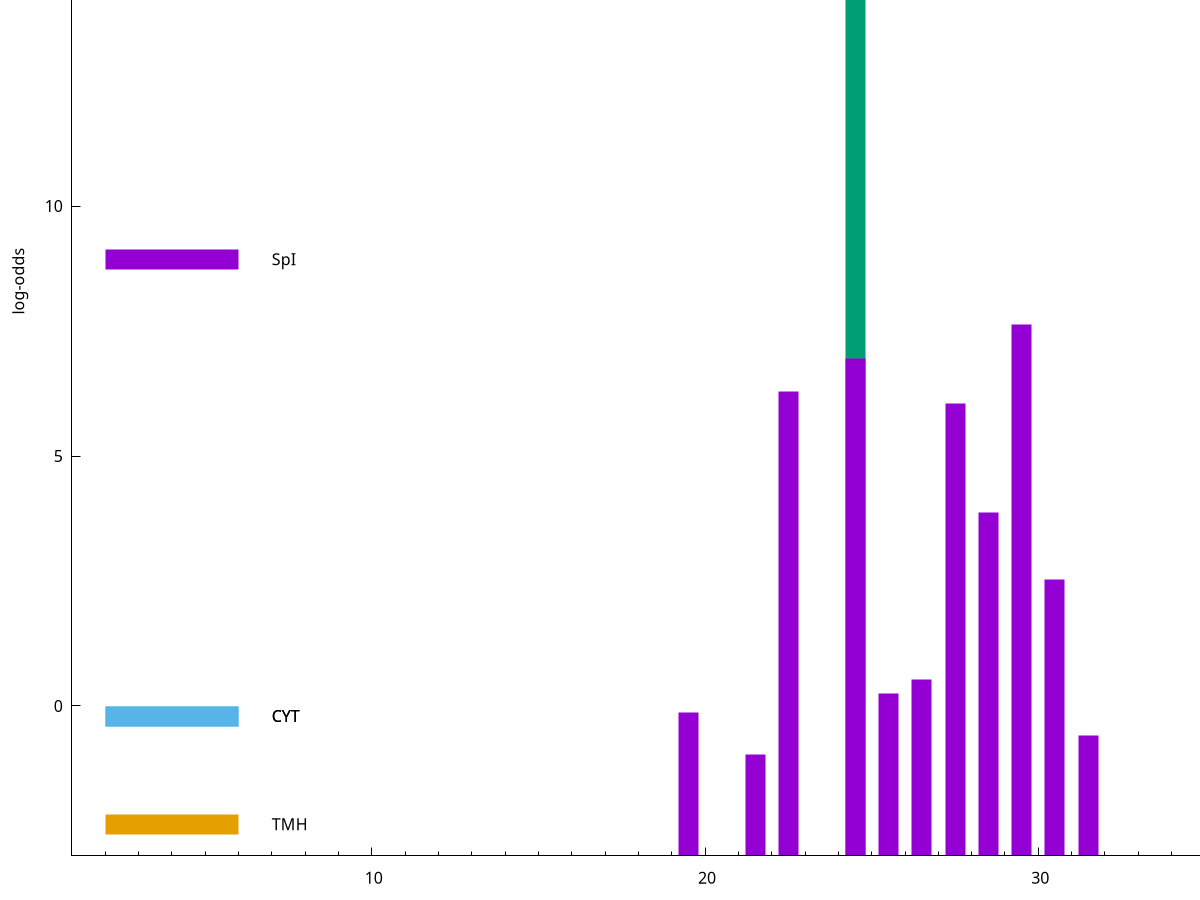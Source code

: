 set title "LipoP predictions for SRR5666568.gff"
set size 2., 1.4
set xrange [1:70] 
set mxtics 10
set yrange [-3:20]
set y2range [0:23]
set ylabel "log-odds"
set term postscript eps color solid "Helvetica" 30
set output "SRR5666568.gff474.eps"
set arrow from 2,16.2638 to 6,16.2638 nohead lt 2 lw 20
set label "SpII" at 7,16.2638
set arrow from 2,8.93838 to 6,8.93838 nohead lt 1 lw 20
set label "SpI" at 7,8.93838
set arrow from 2,-0.200913 to 6,-0.200913 nohead lt 3 lw 20
set label "CYT" at 7,-0.200913
set arrow from 2,-0.200913 to 6,-0.200913 nohead lt 3 lw 20
set label "CYT" at 7,-0.200913
set arrow from 2,-2.36805 to 6,-2.36805 nohead lt 4 lw 20
set label "TMH" at 7,-2.36805
set arrow from 2,16.2638 to 6,16.2638 nohead lt 2 lw 20
set label "SpII" at 7,16.2638
# NOTE: The scores below are the log-odds scores with the threshold
# NOTE: subtracted (a hack to make gnuplot make the histogram all
# NOTE: look nice).
plot "-" axes x1y2 title "" with impulses lt 2 lw 20, "-" axes x1y2 title "" with impulses lt 1 lw 20
24.500000 19.263800
e
29.500000 10.623500
24.500000 9.949280
22.500000 9.292950
27.500000 9.049190
28.500000 6.861300
30.500000 5.532530
26.500000 3.532089
25.500000 3.248161
19.500000 2.862913
31.500000 2.412540
21.500000 2.023879
e
exit
